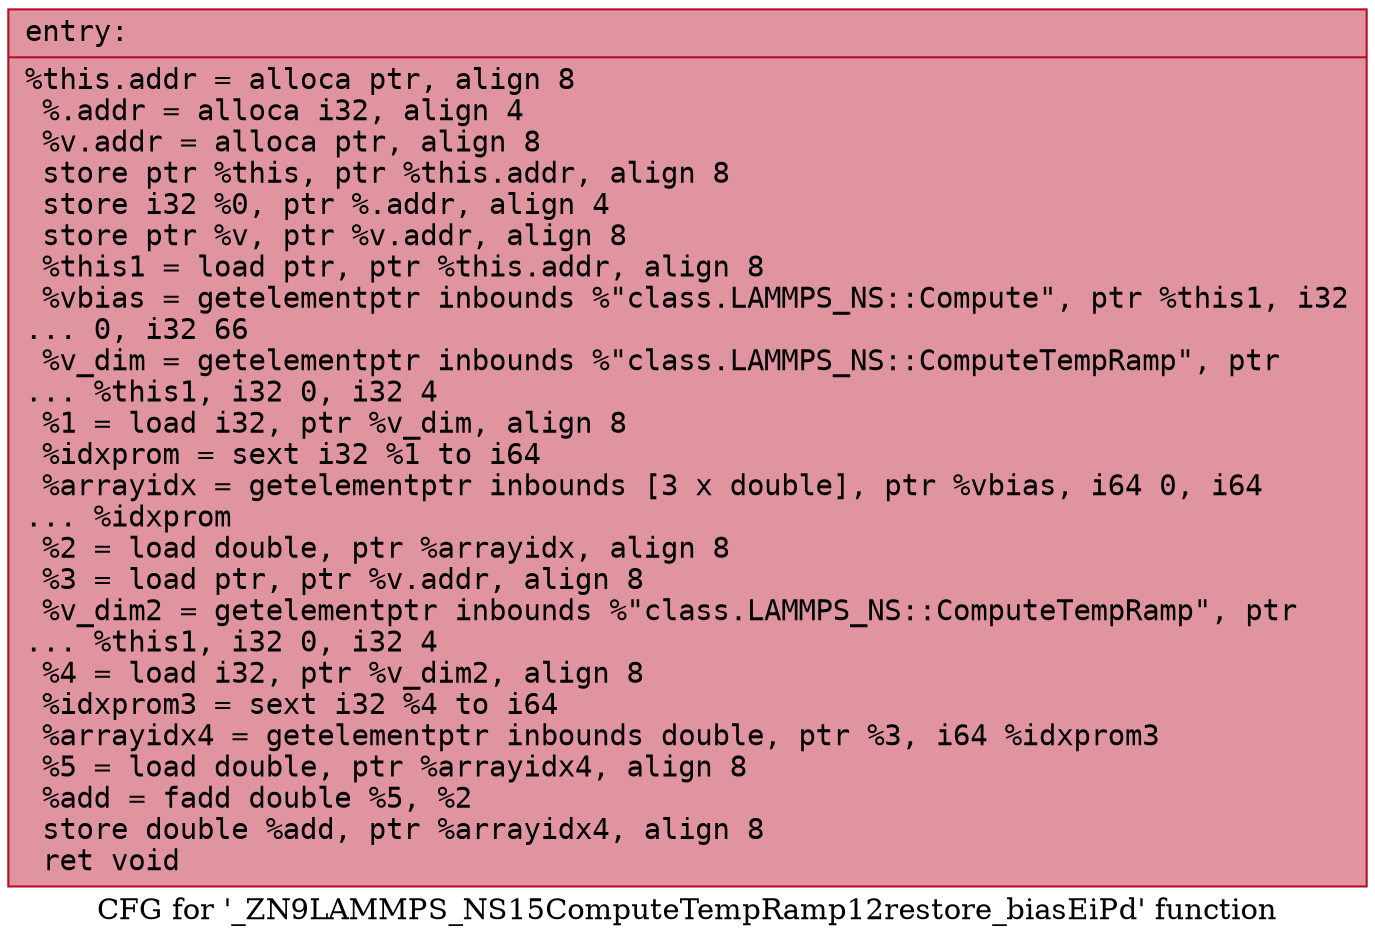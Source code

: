 digraph "CFG for '_ZN9LAMMPS_NS15ComputeTempRamp12restore_biasEiPd' function" {
	label="CFG for '_ZN9LAMMPS_NS15ComputeTempRamp12restore_biasEiPd' function";

	Node0x5563a41af700 [shape=record,color="#b70d28ff", style=filled, fillcolor="#b70d2870" fontname="Courier",label="{entry:\l|  %this.addr = alloca ptr, align 8\l  %.addr = alloca i32, align 4\l  %v.addr = alloca ptr, align 8\l  store ptr %this, ptr %this.addr, align 8\l  store i32 %0, ptr %.addr, align 4\l  store ptr %v, ptr %v.addr, align 8\l  %this1 = load ptr, ptr %this.addr, align 8\l  %vbias = getelementptr inbounds %\"class.LAMMPS_NS::Compute\", ptr %this1, i32\l... 0, i32 66\l  %v_dim = getelementptr inbounds %\"class.LAMMPS_NS::ComputeTempRamp\", ptr\l... %this1, i32 0, i32 4\l  %1 = load i32, ptr %v_dim, align 8\l  %idxprom = sext i32 %1 to i64\l  %arrayidx = getelementptr inbounds [3 x double], ptr %vbias, i64 0, i64\l... %idxprom\l  %2 = load double, ptr %arrayidx, align 8\l  %3 = load ptr, ptr %v.addr, align 8\l  %v_dim2 = getelementptr inbounds %\"class.LAMMPS_NS::ComputeTempRamp\", ptr\l... %this1, i32 0, i32 4\l  %4 = load i32, ptr %v_dim2, align 8\l  %idxprom3 = sext i32 %4 to i64\l  %arrayidx4 = getelementptr inbounds double, ptr %3, i64 %idxprom3\l  %5 = load double, ptr %arrayidx4, align 8\l  %add = fadd double %5, %2\l  store double %add, ptr %arrayidx4, align 8\l  ret void\l}"];
}
